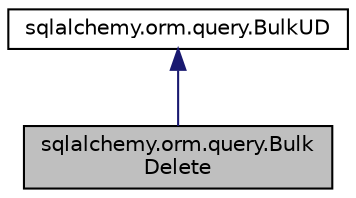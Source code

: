 digraph "sqlalchemy.orm.query.BulkDelete"
{
 // LATEX_PDF_SIZE
  edge [fontname="Helvetica",fontsize="10",labelfontname="Helvetica",labelfontsize="10"];
  node [fontname="Helvetica",fontsize="10",shape=record];
  Node1 [label="sqlalchemy.orm.query.Bulk\lDelete",height=0.2,width=0.4,color="black", fillcolor="grey75", style="filled", fontcolor="black",tooltip=" "];
  Node2 -> Node1 [dir="back",color="midnightblue",fontsize="10",style="solid",fontname="Helvetica"];
  Node2 [label="sqlalchemy.orm.query.BulkUD",height=0.2,width=0.4,color="black", fillcolor="white", style="filled",URL="$classsqlalchemy_1_1orm_1_1query_1_1BulkUD.html",tooltip=" "];
}

